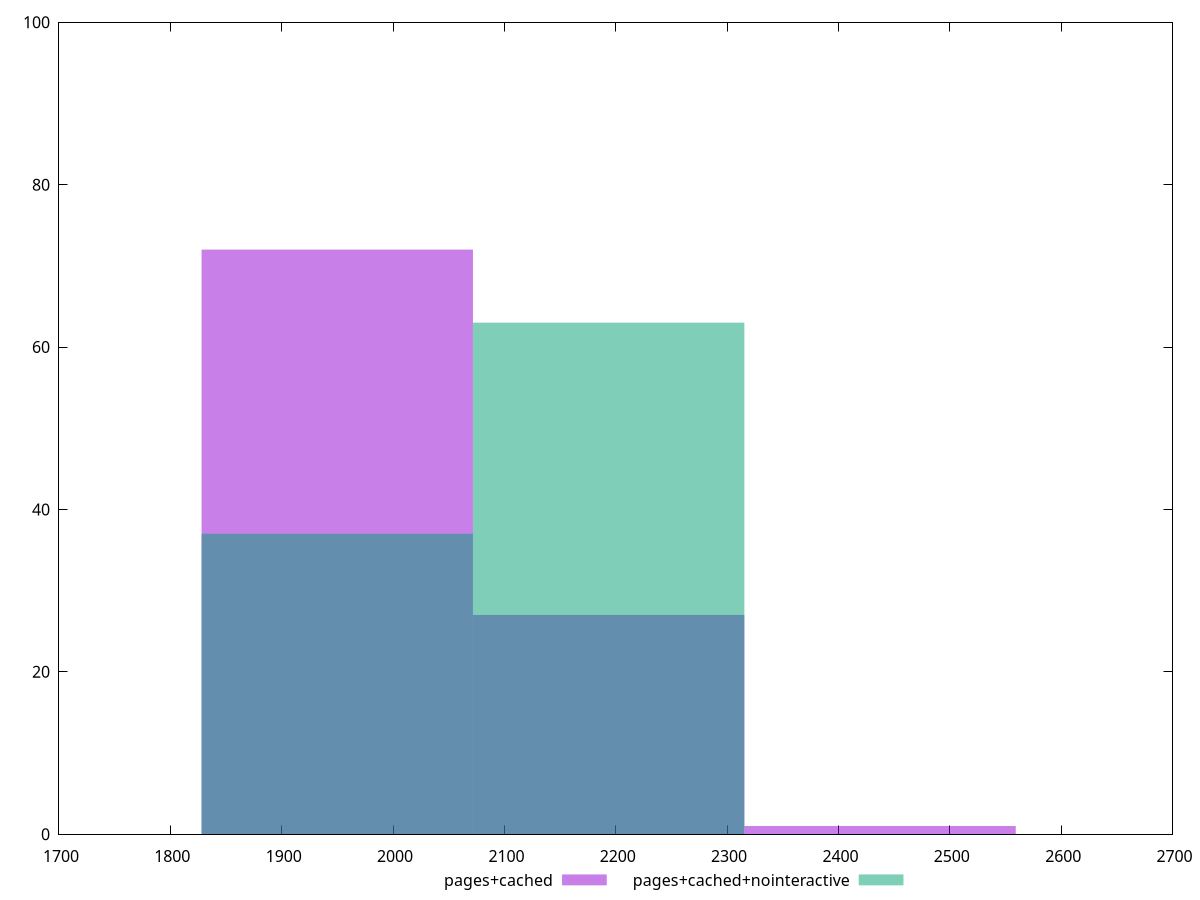reset
set terminal svg size 640, 500 enhanced background rgb 'white'
set output "reprap/first-cpu-idle/comparison/histogram/2_vs_3.svg"

$pagesCached <<EOF
1949.8932359813175 72
2193.6298904789824 27
2437.3665449766468 1
EOF

$pagesCachedNointeractive <<EOF
1949.8932359813175 37
2193.6298904789824 63
EOF

set key outside below
set boxwidth 243.7366544976647
set yrange [0:100]
set style fill transparent solid 0.5 noborder

plot \
  $pagesCached title "pages+cached" with boxes, \
  $pagesCachedNointeractive title "pages+cached+nointeractive" with boxes, \


reset